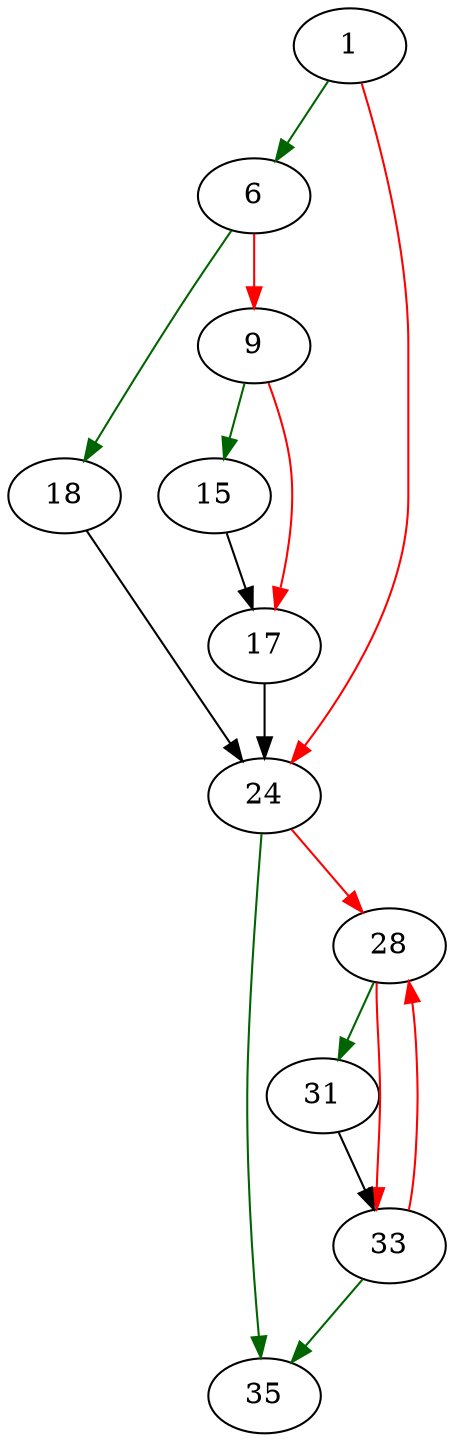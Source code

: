 strict digraph "restore_initial_cwd" {
	// Node definitions.
	1 [entry=true];
	6;
	24;
	18;
	9;
	15;
	17;
	35;
	28;
	31;
	33;

	// Edge definitions.
	1 -> 6 [
		color=darkgreen
		cond=true
	];
	1 -> 24 [
		color=red
		cond=false
	];
	6 -> 18 [
		color=darkgreen
		cond=true
	];
	6 -> 9 [
		color=red
		cond=false
	];
	24 -> 35 [
		color=darkgreen
		cond=true
	];
	24 -> 28 [
		color=red
		cond=false
	];
	18 -> 24;
	9 -> 15 [
		color=darkgreen
		cond=true
	];
	9 -> 17 [
		color=red
		cond=false
	];
	15 -> 17;
	17 -> 24;
	28 -> 31 [
		color=darkgreen
		cond=true
	];
	28 -> 33 [
		color=red
		cond=false
	];
	31 -> 33;
	33 -> 35 [
		color=darkgreen
		cond=true
	];
	33 -> 28 [
		color=red
		cond=false
	];
}